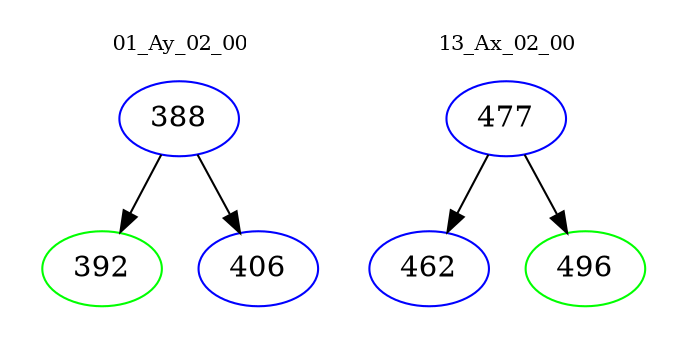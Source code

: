 digraph{
subgraph cluster_0 {
color = white
label = "01_Ay_02_00";
fontsize=10;
T0_388 [label="388", color="blue"]
T0_388 -> T0_392 [color="black"]
T0_392 [label="392", color="green"]
T0_388 -> T0_406 [color="black"]
T0_406 [label="406", color="blue"]
}
subgraph cluster_1 {
color = white
label = "13_Ax_02_00";
fontsize=10;
T1_477 [label="477", color="blue"]
T1_477 -> T1_462 [color="black"]
T1_462 [label="462", color="blue"]
T1_477 -> T1_496 [color="black"]
T1_496 [label="496", color="green"]
}
}
